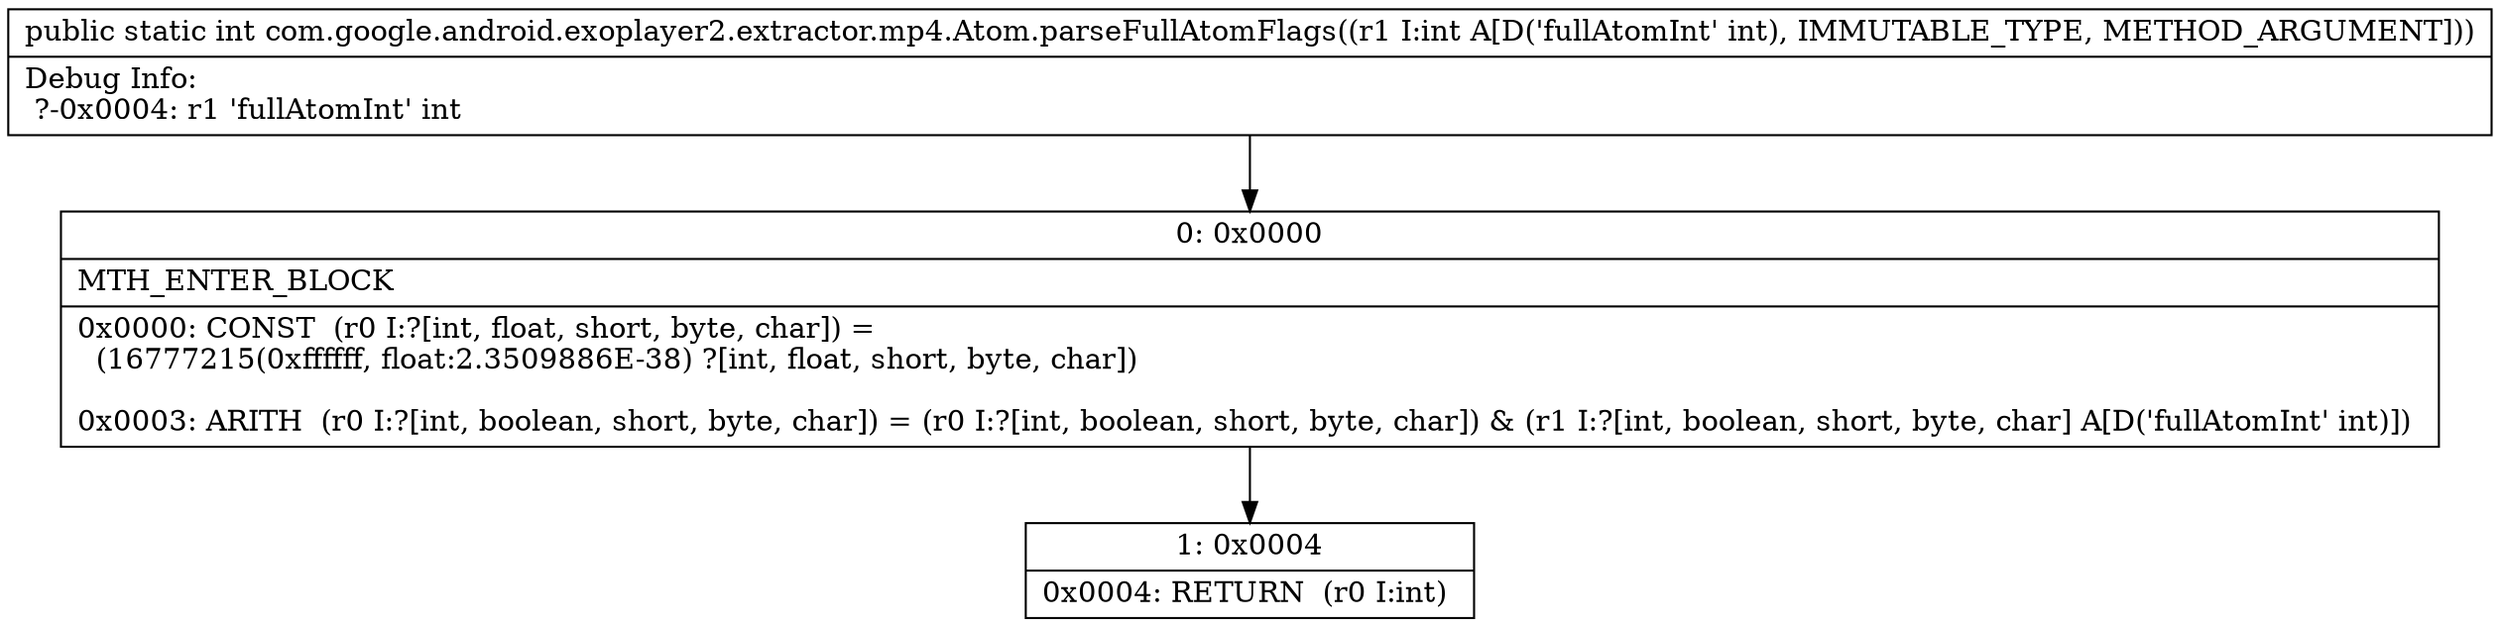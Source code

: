 digraph "CFG forcom.google.android.exoplayer2.extractor.mp4.Atom.parseFullAtomFlags(I)I" {
Node_0 [shape=record,label="{0\:\ 0x0000|MTH_ENTER_BLOCK\l|0x0000: CONST  (r0 I:?[int, float, short, byte, char]) = \l  (16777215(0xffffff, float:2.3509886E\-38) ?[int, float, short, byte, char])\l \l0x0003: ARITH  (r0 I:?[int, boolean, short, byte, char]) = (r0 I:?[int, boolean, short, byte, char]) & (r1 I:?[int, boolean, short, byte, char] A[D('fullAtomInt' int)]) \l}"];
Node_1 [shape=record,label="{1\:\ 0x0004|0x0004: RETURN  (r0 I:int) \l}"];
MethodNode[shape=record,label="{public static int com.google.android.exoplayer2.extractor.mp4.Atom.parseFullAtomFlags((r1 I:int A[D('fullAtomInt' int), IMMUTABLE_TYPE, METHOD_ARGUMENT]))  | Debug Info:\l  ?\-0x0004: r1 'fullAtomInt' int\l}"];
MethodNode -> Node_0;
Node_0 -> Node_1;
}

